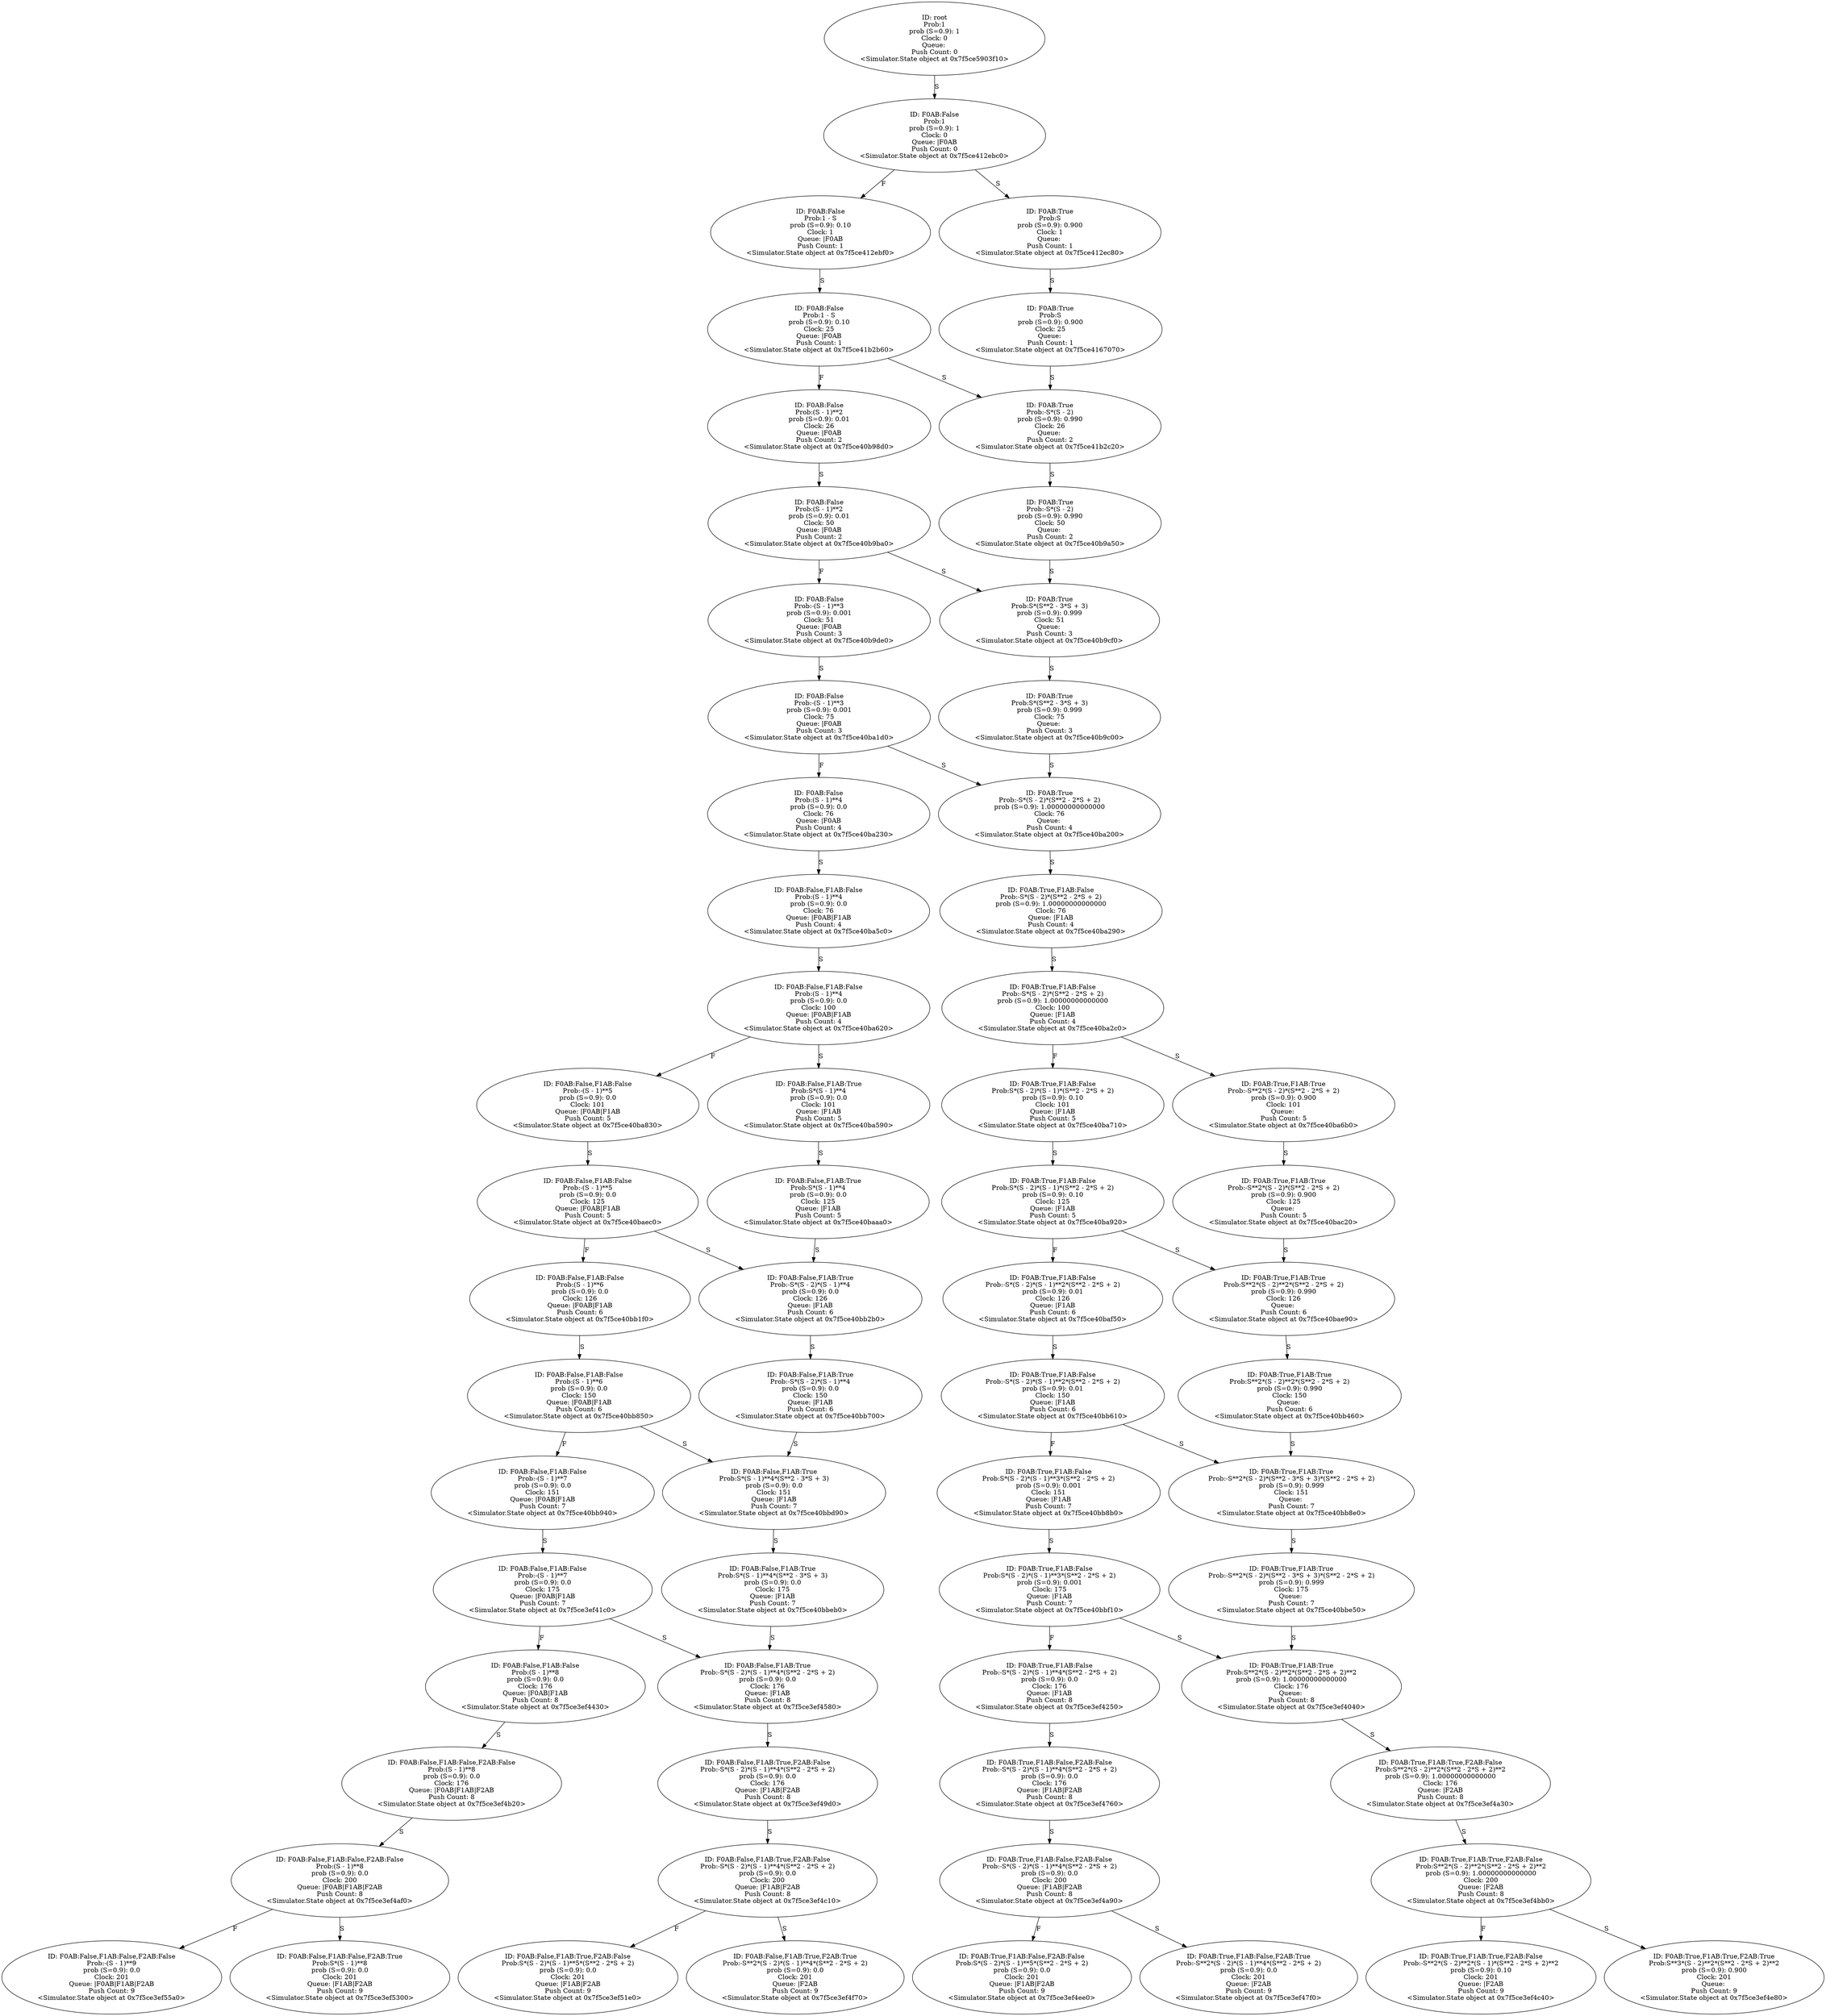digraph "./Output/./controled_frequency_S25_R100_t0_tPlus200" {
	<Simulator.State object at 0x7f5ce5903f10> [label="ID: root
Prob:1
prob (S=0.9): 1
Clock: 0
Queue: 
Push Count: 0
<Simulator.State object at 0x7f5ce5903f10>"]
	<Simulator.State object at 0x7f5ce5903f10> -> <Simulator.State object at 0x7f5ce412ebc0> [label=S]
	<Simulator.State object at 0x7f5ce412ebc0> [label="ID: F0AB:False
Prob:1
prob (S=0.9): 1
Clock: 0
Queue: |F0AB
Push Count: 0
<Simulator.State object at 0x7f5ce412ebc0>"]
	<Simulator.State object at 0x7f5ce412ebc0> -> <Simulator.State object at 0x7f5ce412ebf0> [label=F]
	<Simulator.State object at 0x7f5ce412ebc0> -> <Simulator.State object at 0x7f5ce412ec80> [label=S]
	<Simulator.State object at 0x7f5ce412ebf0> [label="ID: F0AB:False
Prob:1 - S
prob (S=0.9): 0.10
Clock: 1
Queue: |F0AB
Push Count: 1
<Simulator.State object at 0x7f5ce412ebf0>"]
	<Simulator.State object at 0x7f5ce412ebf0> -> <Simulator.State object at 0x7f5ce41b2b60> [label=S]
	<Simulator.State object at 0x7f5ce412ec80> [label="ID: F0AB:True
Prob:S
prob (S=0.9): 0.900
Clock: 1
Queue: 
Push Count: 1
<Simulator.State object at 0x7f5ce412ec80>"]
	<Simulator.State object at 0x7f5ce412ec80> -> <Simulator.State object at 0x7f5ce4167070> [label=S]
	<Simulator.State object at 0x7f5ce41b2b60> [label="ID: F0AB:False
Prob:1 - S
prob (S=0.9): 0.10
Clock: 25
Queue: |F0AB
Push Count: 1
<Simulator.State object at 0x7f5ce41b2b60>"]
	<Simulator.State object at 0x7f5ce41b2b60> -> <Simulator.State object at 0x7f5ce40b98d0> [label=F]
	<Simulator.State object at 0x7f5ce41b2b60> -> <Simulator.State object at 0x7f5ce41b2c20> [label=S]
	<Simulator.State object at 0x7f5ce4167070> [label="ID: F0AB:True
Prob:S
prob (S=0.9): 0.900
Clock: 25
Queue: 
Push Count: 1
<Simulator.State object at 0x7f5ce4167070>"]
	<Simulator.State object at 0x7f5ce4167070> -> <Simulator.State object at 0x7f5ce41b2c20> [label=S]
	<Simulator.State object at 0x7f5ce40b98d0> [label="ID: F0AB:False
Prob:(S - 1)**2
prob (S=0.9): 0.01
Clock: 26
Queue: |F0AB
Push Count: 2
<Simulator.State object at 0x7f5ce40b98d0>"]
	<Simulator.State object at 0x7f5ce40b98d0> -> <Simulator.State object at 0x7f5ce40b9ba0> [label=S]
	<Simulator.State object at 0x7f5ce41b2c20> [label="ID: F0AB:True
Prob:-S*(S - 2)
prob (S=0.9): 0.990
Clock: 26
Queue: 
Push Count: 2
<Simulator.State object at 0x7f5ce41b2c20>"]
	<Simulator.State object at 0x7f5ce41b2c20> -> <Simulator.State object at 0x7f5ce40b9a50> [label=S]
	<Simulator.State object at 0x7f5ce40b9ba0> [label="ID: F0AB:False
Prob:(S - 1)**2
prob (S=0.9): 0.01
Clock: 50
Queue: |F0AB
Push Count: 2
<Simulator.State object at 0x7f5ce40b9ba0>"]
	<Simulator.State object at 0x7f5ce40b9ba0> -> <Simulator.State object at 0x7f5ce40b9de0> [label=F]
	<Simulator.State object at 0x7f5ce40b9ba0> -> <Simulator.State object at 0x7f5ce40b9cf0> [label=S]
	<Simulator.State object at 0x7f5ce40b9a50> [label="ID: F0AB:True
Prob:-S*(S - 2)
prob (S=0.9): 0.990
Clock: 50
Queue: 
Push Count: 2
<Simulator.State object at 0x7f5ce40b9a50>"]
	<Simulator.State object at 0x7f5ce40b9a50> -> <Simulator.State object at 0x7f5ce40b9cf0> [label=S]
	<Simulator.State object at 0x7f5ce40b9de0> [label="ID: F0AB:False
Prob:-(S - 1)**3
prob (S=0.9): 0.001
Clock: 51
Queue: |F0AB
Push Count: 3
<Simulator.State object at 0x7f5ce40b9de0>"]
	<Simulator.State object at 0x7f5ce40b9de0> -> <Simulator.State object at 0x7f5ce40ba1d0> [label=S]
	<Simulator.State object at 0x7f5ce40b9cf0> [label="ID: F0AB:True
Prob:S*(S**2 - 3*S + 3)
prob (S=0.9): 0.999
Clock: 51
Queue: 
Push Count: 3
<Simulator.State object at 0x7f5ce40b9cf0>"]
	<Simulator.State object at 0x7f5ce40b9cf0> -> <Simulator.State object at 0x7f5ce40b9c00> [label=S]
	<Simulator.State object at 0x7f5ce40ba1d0> [label="ID: F0AB:False
Prob:-(S - 1)**3
prob (S=0.9): 0.001
Clock: 75
Queue: |F0AB
Push Count: 3
<Simulator.State object at 0x7f5ce40ba1d0>"]
	<Simulator.State object at 0x7f5ce40ba1d0> -> <Simulator.State object at 0x7f5ce40ba230> [label=F]
	<Simulator.State object at 0x7f5ce40ba1d0> -> <Simulator.State object at 0x7f5ce40ba200> [label=S]
	<Simulator.State object at 0x7f5ce40b9c00> [label="ID: F0AB:True
Prob:S*(S**2 - 3*S + 3)
prob (S=0.9): 0.999
Clock: 75
Queue: 
Push Count: 3
<Simulator.State object at 0x7f5ce40b9c00>"]
	<Simulator.State object at 0x7f5ce40b9c00> -> <Simulator.State object at 0x7f5ce40ba200> [label=S]
	<Simulator.State object at 0x7f5ce40ba230> [label="ID: F0AB:False
Prob:(S - 1)**4
prob (S=0.9): 0.0
Clock: 76
Queue: |F0AB
Push Count: 4
<Simulator.State object at 0x7f5ce40ba230>"]
	<Simulator.State object at 0x7f5ce40ba230> -> <Simulator.State object at 0x7f5ce40ba5c0> [label=S]
	<Simulator.State object at 0x7f5ce40ba200> [label="ID: F0AB:True
Prob:-S*(S - 2)*(S**2 - 2*S + 2)
prob (S=0.9): 1.00000000000000
Clock: 76
Queue: 
Push Count: 4
<Simulator.State object at 0x7f5ce40ba200>"]
	<Simulator.State object at 0x7f5ce40ba200> -> <Simulator.State object at 0x7f5ce40ba290> [label=S]
	<Simulator.State object at 0x7f5ce40ba5c0> [label="ID: F0AB:False,F1AB:False
Prob:(S - 1)**4
prob (S=0.9): 0.0
Clock: 76
Queue: |F0AB|F1AB
Push Count: 4
<Simulator.State object at 0x7f5ce40ba5c0>"]
	<Simulator.State object at 0x7f5ce40ba5c0> -> <Simulator.State object at 0x7f5ce40ba620> [label=S]
	<Simulator.State object at 0x7f5ce40ba290> [label="ID: F0AB:True,F1AB:False
Prob:-S*(S - 2)*(S**2 - 2*S + 2)
prob (S=0.9): 1.00000000000000
Clock: 76
Queue: |F1AB
Push Count: 4
<Simulator.State object at 0x7f5ce40ba290>"]
	<Simulator.State object at 0x7f5ce40ba290> -> <Simulator.State object at 0x7f5ce40ba2c0> [label=S]
	<Simulator.State object at 0x7f5ce40ba620> [label="ID: F0AB:False,F1AB:False
Prob:(S - 1)**4
prob (S=0.9): 0.0
Clock: 100
Queue: |F0AB|F1AB
Push Count: 4
<Simulator.State object at 0x7f5ce40ba620>"]
	<Simulator.State object at 0x7f5ce40ba620> -> <Simulator.State object at 0x7f5ce40ba830> [label=F]
	<Simulator.State object at 0x7f5ce40ba620> -> <Simulator.State object at 0x7f5ce40ba590> [label=S]
	<Simulator.State object at 0x7f5ce40ba2c0> [label="ID: F0AB:True,F1AB:False
Prob:-S*(S - 2)*(S**2 - 2*S + 2)
prob (S=0.9): 1.00000000000000
Clock: 100
Queue: |F1AB
Push Count: 4
<Simulator.State object at 0x7f5ce40ba2c0>"]
	<Simulator.State object at 0x7f5ce40ba2c0> -> <Simulator.State object at 0x7f5ce40ba710> [label=F]
	<Simulator.State object at 0x7f5ce40ba2c0> -> <Simulator.State object at 0x7f5ce40ba6b0> [label=S]
	<Simulator.State object at 0x7f5ce40ba830> [label="ID: F0AB:False,F1AB:False
Prob:-(S - 1)**5
prob (S=0.9): 0.0
Clock: 101
Queue: |F0AB|F1AB
Push Count: 5
<Simulator.State object at 0x7f5ce40ba830>"]
	<Simulator.State object at 0x7f5ce40ba830> -> <Simulator.State object at 0x7f5ce40baec0> [label=S]
	<Simulator.State object at 0x7f5ce40ba590> [label="ID: F0AB:False,F1AB:True
Prob:S*(S - 1)**4
prob (S=0.9): 0.0
Clock: 101
Queue: |F1AB
Push Count: 5
<Simulator.State object at 0x7f5ce40ba590>"]
	<Simulator.State object at 0x7f5ce40ba590> -> <Simulator.State object at 0x7f5ce40baaa0> [label=S]
	<Simulator.State object at 0x7f5ce40ba710> [label="ID: F0AB:True,F1AB:False
Prob:S*(S - 2)*(S - 1)*(S**2 - 2*S + 2)
prob (S=0.9): 0.10
Clock: 101
Queue: |F1AB
Push Count: 5
<Simulator.State object at 0x7f5ce40ba710>"]
	<Simulator.State object at 0x7f5ce40ba710> -> <Simulator.State object at 0x7f5ce40ba920> [label=S]
	<Simulator.State object at 0x7f5ce40ba6b0> [label="ID: F0AB:True,F1AB:True
Prob:-S**2*(S - 2)*(S**2 - 2*S + 2)
prob (S=0.9): 0.900
Clock: 101
Queue: 
Push Count: 5
<Simulator.State object at 0x7f5ce40ba6b0>"]
	<Simulator.State object at 0x7f5ce40ba6b0> -> <Simulator.State object at 0x7f5ce40bac20> [label=S]
	<Simulator.State object at 0x7f5ce40baec0> [label="ID: F0AB:False,F1AB:False
Prob:-(S - 1)**5
prob (S=0.9): 0.0
Clock: 125
Queue: |F0AB|F1AB
Push Count: 5
<Simulator.State object at 0x7f5ce40baec0>"]
	<Simulator.State object at 0x7f5ce40baec0> -> <Simulator.State object at 0x7f5ce40bb1f0> [label=F]
	<Simulator.State object at 0x7f5ce40baec0> -> <Simulator.State object at 0x7f5ce40bb2b0> [label=S]
	<Simulator.State object at 0x7f5ce40baaa0> [label="ID: F0AB:False,F1AB:True
Prob:S*(S - 1)**4
prob (S=0.9): 0.0
Clock: 125
Queue: |F1AB
Push Count: 5
<Simulator.State object at 0x7f5ce40baaa0>"]
	<Simulator.State object at 0x7f5ce40baaa0> -> <Simulator.State object at 0x7f5ce40bb2b0> [label=S]
	<Simulator.State object at 0x7f5ce40ba920> [label="ID: F0AB:True,F1AB:False
Prob:S*(S - 2)*(S - 1)*(S**2 - 2*S + 2)
prob (S=0.9): 0.10
Clock: 125
Queue: |F1AB
Push Count: 5
<Simulator.State object at 0x7f5ce40ba920>"]
	<Simulator.State object at 0x7f5ce40ba920> -> <Simulator.State object at 0x7f5ce40baf50> [label=F]
	<Simulator.State object at 0x7f5ce40ba920> -> <Simulator.State object at 0x7f5ce40bae90> [label=S]
	<Simulator.State object at 0x7f5ce40bac20> [label="ID: F0AB:True,F1AB:True
Prob:-S**2*(S - 2)*(S**2 - 2*S + 2)
prob (S=0.9): 0.900
Clock: 125
Queue: 
Push Count: 5
<Simulator.State object at 0x7f5ce40bac20>"]
	<Simulator.State object at 0x7f5ce40bac20> -> <Simulator.State object at 0x7f5ce40bae90> [label=S]
	<Simulator.State object at 0x7f5ce40bb1f0> [label="ID: F0AB:False,F1AB:False
Prob:(S - 1)**6
prob (S=0.9): 0.0
Clock: 126
Queue: |F0AB|F1AB
Push Count: 6
<Simulator.State object at 0x7f5ce40bb1f0>"]
	<Simulator.State object at 0x7f5ce40bb1f0> -> <Simulator.State object at 0x7f5ce40bb850> [label=S]
	<Simulator.State object at 0x7f5ce40bb2b0> [label="ID: F0AB:False,F1AB:True
Prob:-S*(S - 2)*(S - 1)**4
prob (S=0.9): 0.0
Clock: 126
Queue: |F1AB
Push Count: 6
<Simulator.State object at 0x7f5ce40bb2b0>"]
	<Simulator.State object at 0x7f5ce40bb2b0> -> <Simulator.State object at 0x7f5ce40bb700> [label=S]
	<Simulator.State object at 0x7f5ce40baf50> [label="ID: F0AB:True,F1AB:False
Prob:-S*(S - 2)*(S - 1)**2*(S**2 - 2*S + 2)
prob (S=0.9): 0.01
Clock: 126
Queue: |F1AB
Push Count: 6
<Simulator.State object at 0x7f5ce40baf50>"]
	<Simulator.State object at 0x7f5ce40baf50> -> <Simulator.State object at 0x7f5ce40bb610> [label=S]
	<Simulator.State object at 0x7f5ce40bae90> [label="ID: F0AB:True,F1AB:True
Prob:S**2*(S - 2)**2*(S**2 - 2*S + 2)
prob (S=0.9): 0.990
Clock: 126
Queue: 
Push Count: 6
<Simulator.State object at 0x7f5ce40bae90>"]
	<Simulator.State object at 0x7f5ce40bae90> -> <Simulator.State object at 0x7f5ce40bb460> [label=S]
	<Simulator.State object at 0x7f5ce40bb850> [label="ID: F0AB:False,F1AB:False
Prob:(S - 1)**6
prob (S=0.9): 0.0
Clock: 150
Queue: |F0AB|F1AB
Push Count: 6
<Simulator.State object at 0x7f5ce40bb850>"]
	<Simulator.State object at 0x7f5ce40bb850> -> <Simulator.State object at 0x7f5ce40bb940> [label=F]
	<Simulator.State object at 0x7f5ce40bb850> -> <Simulator.State object at 0x7f5ce40bbd90> [label=S]
	<Simulator.State object at 0x7f5ce40bb700> [label="ID: F0AB:False,F1AB:True
Prob:-S*(S - 2)*(S - 1)**4
prob (S=0.9): 0.0
Clock: 150
Queue: |F1AB
Push Count: 6
<Simulator.State object at 0x7f5ce40bb700>"]
	<Simulator.State object at 0x7f5ce40bb700> -> <Simulator.State object at 0x7f5ce40bbd90> [label=S]
	<Simulator.State object at 0x7f5ce40bb610> [label="ID: F0AB:True,F1AB:False
Prob:-S*(S - 2)*(S - 1)**2*(S**2 - 2*S + 2)
prob (S=0.9): 0.01
Clock: 150
Queue: |F1AB
Push Count: 6
<Simulator.State object at 0x7f5ce40bb610>"]
	<Simulator.State object at 0x7f5ce40bb610> -> <Simulator.State object at 0x7f5ce40bb8b0> [label=F]
	<Simulator.State object at 0x7f5ce40bb610> -> <Simulator.State object at 0x7f5ce40bb8e0> [label=S]
	<Simulator.State object at 0x7f5ce40bb460> [label="ID: F0AB:True,F1AB:True
Prob:S**2*(S - 2)**2*(S**2 - 2*S + 2)
prob (S=0.9): 0.990
Clock: 150
Queue: 
Push Count: 6
<Simulator.State object at 0x7f5ce40bb460>"]
	<Simulator.State object at 0x7f5ce40bb460> -> <Simulator.State object at 0x7f5ce40bb8e0> [label=S]
	<Simulator.State object at 0x7f5ce40bb940> [label="ID: F0AB:False,F1AB:False
Prob:-(S - 1)**7
prob (S=0.9): 0.0
Clock: 151
Queue: |F0AB|F1AB
Push Count: 7
<Simulator.State object at 0x7f5ce40bb940>"]
	<Simulator.State object at 0x7f5ce40bb940> -> <Simulator.State object at 0x7f5ce3ef41c0> [label=S]
	<Simulator.State object at 0x7f5ce40bbd90> [label="ID: F0AB:False,F1AB:True
Prob:S*(S - 1)**4*(S**2 - 3*S + 3)
prob (S=0.9): 0.0
Clock: 151
Queue: |F1AB
Push Count: 7
<Simulator.State object at 0x7f5ce40bbd90>"]
	<Simulator.State object at 0x7f5ce40bbd90> -> <Simulator.State object at 0x7f5ce40bbeb0> [label=S]
	<Simulator.State object at 0x7f5ce40bb8b0> [label="ID: F0AB:True,F1AB:False
Prob:S*(S - 2)*(S - 1)**3*(S**2 - 2*S + 2)
prob (S=0.9): 0.001
Clock: 151
Queue: |F1AB
Push Count: 7
<Simulator.State object at 0x7f5ce40bb8b0>"]
	<Simulator.State object at 0x7f5ce40bb8b0> -> <Simulator.State object at 0x7f5ce40bbf10> [label=S]
	<Simulator.State object at 0x7f5ce40bb8e0> [label="ID: F0AB:True,F1AB:True
Prob:-S**2*(S - 2)*(S**2 - 3*S + 3)*(S**2 - 2*S + 2)
prob (S=0.9): 0.999
Clock: 151
Queue: 
Push Count: 7
<Simulator.State object at 0x7f5ce40bb8e0>"]
	<Simulator.State object at 0x7f5ce40bb8e0> -> <Simulator.State object at 0x7f5ce40bbe50> [label=S]
	<Simulator.State object at 0x7f5ce3ef41c0> [label="ID: F0AB:False,F1AB:False
Prob:-(S - 1)**7
prob (S=0.9): 0.0
Clock: 175
Queue: |F0AB|F1AB
Push Count: 7
<Simulator.State object at 0x7f5ce3ef41c0>"]
	<Simulator.State object at 0x7f5ce3ef41c0> -> <Simulator.State object at 0x7f5ce3ef4430> [label=F]
	<Simulator.State object at 0x7f5ce3ef41c0> -> <Simulator.State object at 0x7f5ce3ef4580> [label=S]
	<Simulator.State object at 0x7f5ce40bbeb0> [label="ID: F0AB:False,F1AB:True
Prob:S*(S - 1)**4*(S**2 - 3*S + 3)
prob (S=0.9): 0.0
Clock: 175
Queue: |F1AB
Push Count: 7
<Simulator.State object at 0x7f5ce40bbeb0>"]
	<Simulator.State object at 0x7f5ce40bbeb0> -> <Simulator.State object at 0x7f5ce3ef4580> [label=S]
	<Simulator.State object at 0x7f5ce40bbf10> [label="ID: F0AB:True,F1AB:False
Prob:S*(S - 2)*(S - 1)**3*(S**2 - 2*S + 2)
prob (S=0.9): 0.001
Clock: 175
Queue: |F1AB
Push Count: 7
<Simulator.State object at 0x7f5ce40bbf10>"]
	<Simulator.State object at 0x7f5ce40bbf10> -> <Simulator.State object at 0x7f5ce3ef4250> [label=F]
	<Simulator.State object at 0x7f5ce40bbf10> -> <Simulator.State object at 0x7f5ce3ef4040> [label=S]
	<Simulator.State object at 0x7f5ce40bbe50> [label="ID: F0AB:True,F1AB:True
Prob:-S**2*(S - 2)*(S**2 - 3*S + 3)*(S**2 - 2*S + 2)
prob (S=0.9): 0.999
Clock: 175
Queue: 
Push Count: 7
<Simulator.State object at 0x7f5ce40bbe50>"]
	<Simulator.State object at 0x7f5ce40bbe50> -> <Simulator.State object at 0x7f5ce3ef4040> [label=S]
	<Simulator.State object at 0x7f5ce3ef4430> [label="ID: F0AB:False,F1AB:False
Prob:(S - 1)**8
prob (S=0.9): 0.0
Clock: 176
Queue: |F0AB|F1AB
Push Count: 8
<Simulator.State object at 0x7f5ce3ef4430>"]
	<Simulator.State object at 0x7f5ce3ef4430> -> <Simulator.State object at 0x7f5ce3ef4b20> [label=S]
	<Simulator.State object at 0x7f5ce3ef4580> [label="ID: F0AB:False,F1AB:True
Prob:-S*(S - 2)*(S - 1)**4*(S**2 - 2*S + 2)
prob (S=0.9): 0.0
Clock: 176
Queue: |F1AB
Push Count: 8
<Simulator.State object at 0x7f5ce3ef4580>"]
	<Simulator.State object at 0x7f5ce3ef4580> -> <Simulator.State object at 0x7f5ce3ef49d0> [label=S]
	<Simulator.State object at 0x7f5ce3ef4250> [label="ID: F0AB:True,F1AB:False
Prob:-S*(S - 2)*(S - 1)**4*(S**2 - 2*S + 2)
prob (S=0.9): 0.0
Clock: 176
Queue: |F1AB
Push Count: 8
<Simulator.State object at 0x7f5ce3ef4250>"]
	<Simulator.State object at 0x7f5ce3ef4250> -> <Simulator.State object at 0x7f5ce3ef4760> [label=S]
	<Simulator.State object at 0x7f5ce3ef4040> [label="ID: F0AB:True,F1AB:True
Prob:S**2*(S - 2)**2*(S**2 - 2*S + 2)**2
prob (S=0.9): 1.00000000000000
Clock: 176
Queue: 
Push Count: 8
<Simulator.State object at 0x7f5ce3ef4040>"]
	<Simulator.State object at 0x7f5ce3ef4040> -> <Simulator.State object at 0x7f5ce3ef4a30> [label=S]
	<Simulator.State object at 0x7f5ce3ef4b20> [label="ID: F0AB:False,F1AB:False,F2AB:False
Prob:(S - 1)**8
prob (S=0.9): 0.0
Clock: 176
Queue: |F0AB|F1AB|F2AB
Push Count: 8
<Simulator.State object at 0x7f5ce3ef4b20>"]
	<Simulator.State object at 0x7f5ce3ef4b20> -> <Simulator.State object at 0x7f5ce3ef4af0> [label=S]
	<Simulator.State object at 0x7f5ce3ef49d0> [label="ID: F0AB:False,F1AB:True,F2AB:False
Prob:-S*(S - 2)*(S - 1)**4*(S**2 - 2*S + 2)
prob (S=0.9): 0.0
Clock: 176
Queue: |F1AB|F2AB
Push Count: 8
<Simulator.State object at 0x7f5ce3ef49d0>"]
	<Simulator.State object at 0x7f5ce3ef49d0> -> <Simulator.State object at 0x7f5ce3ef4c10> [label=S]
	<Simulator.State object at 0x7f5ce3ef4760> [label="ID: F0AB:True,F1AB:False,F2AB:False
Prob:-S*(S - 2)*(S - 1)**4*(S**2 - 2*S + 2)
prob (S=0.9): 0.0
Clock: 176
Queue: |F1AB|F2AB
Push Count: 8
<Simulator.State object at 0x7f5ce3ef4760>"]
	<Simulator.State object at 0x7f5ce3ef4760> -> <Simulator.State object at 0x7f5ce3ef4a90> [label=S]
	<Simulator.State object at 0x7f5ce3ef4a30> [label="ID: F0AB:True,F1AB:True,F2AB:False
Prob:S**2*(S - 2)**2*(S**2 - 2*S + 2)**2
prob (S=0.9): 1.00000000000000
Clock: 176
Queue: |F2AB
Push Count: 8
<Simulator.State object at 0x7f5ce3ef4a30>"]
	<Simulator.State object at 0x7f5ce3ef4a30> -> <Simulator.State object at 0x7f5ce3ef4bb0> [label=S]
	<Simulator.State object at 0x7f5ce3ef4af0> [label="ID: F0AB:False,F1AB:False,F2AB:False
Prob:(S - 1)**8
prob (S=0.9): 0.0
Clock: 200
Queue: |F0AB|F1AB|F2AB
Push Count: 8
<Simulator.State object at 0x7f5ce3ef4af0>"]
	<Simulator.State object at 0x7f5ce3ef4af0> -> <Simulator.State object at 0x7f5ce3ef55a0> [label=F]
	<Simulator.State object at 0x7f5ce3ef4af0> -> <Simulator.State object at 0x7f5ce3ef5300> [label=S]
	<Simulator.State object at 0x7f5ce3ef4c10> [label="ID: F0AB:False,F1AB:True,F2AB:False
Prob:-S*(S - 2)*(S - 1)**4*(S**2 - 2*S + 2)
prob (S=0.9): 0.0
Clock: 200
Queue: |F1AB|F2AB
Push Count: 8
<Simulator.State object at 0x7f5ce3ef4c10>"]
	<Simulator.State object at 0x7f5ce3ef4c10> -> <Simulator.State object at 0x7f5ce3ef51e0> [label=F]
	<Simulator.State object at 0x7f5ce3ef4c10> -> <Simulator.State object at 0x7f5ce3ef4f70> [label=S]
	<Simulator.State object at 0x7f5ce3ef4a90> [label="ID: F0AB:True,F1AB:False,F2AB:False
Prob:-S*(S - 2)*(S - 1)**4*(S**2 - 2*S + 2)
prob (S=0.9): 0.0
Clock: 200
Queue: |F1AB|F2AB
Push Count: 8
<Simulator.State object at 0x7f5ce3ef4a90>"]
	<Simulator.State object at 0x7f5ce3ef4a90> -> <Simulator.State object at 0x7f5ce3ef4ee0> [label=F]
	<Simulator.State object at 0x7f5ce3ef4a90> -> <Simulator.State object at 0x7f5ce3ef47f0> [label=S]
	<Simulator.State object at 0x7f5ce3ef4bb0> [label="ID: F0AB:True,F1AB:True,F2AB:False
Prob:S**2*(S - 2)**2*(S**2 - 2*S + 2)**2
prob (S=0.9): 1.00000000000000
Clock: 200
Queue: |F2AB
Push Count: 8
<Simulator.State object at 0x7f5ce3ef4bb0>"]
	<Simulator.State object at 0x7f5ce3ef4bb0> -> <Simulator.State object at 0x7f5ce3ef4c40> [label=F]
	<Simulator.State object at 0x7f5ce3ef4bb0> -> <Simulator.State object at 0x7f5ce3ef4e80> [label=S]
	<Simulator.State object at 0x7f5ce3ef55a0> [label="ID: F0AB:False,F1AB:False,F2AB:False
Prob:-(S - 1)**9
prob (S=0.9): 0.0
Clock: 201
Queue: |F0AB|F1AB|F2AB
Push Count: 9
<Simulator.State object at 0x7f5ce3ef55a0>"]
	<Simulator.State object at 0x7f5ce3ef5300> [label="ID: F0AB:False,F1AB:False,F2AB:True
Prob:S*(S - 1)**8
prob (S=0.9): 0.0
Clock: 201
Queue: |F1AB|F2AB
Push Count: 9
<Simulator.State object at 0x7f5ce3ef5300>"]
	<Simulator.State object at 0x7f5ce3ef51e0> [label="ID: F0AB:False,F1AB:True,F2AB:False
Prob:S*(S - 2)*(S - 1)**5*(S**2 - 2*S + 2)
prob (S=0.9): 0.0
Clock: 201
Queue: |F1AB|F2AB
Push Count: 9
<Simulator.State object at 0x7f5ce3ef51e0>"]
	<Simulator.State object at 0x7f5ce3ef4f70> [label="ID: F0AB:False,F1AB:True,F2AB:True
Prob:-S**2*(S - 2)*(S - 1)**4*(S**2 - 2*S + 2)
prob (S=0.9): 0.0
Clock: 201
Queue: |F2AB
Push Count: 9
<Simulator.State object at 0x7f5ce3ef4f70>"]
	<Simulator.State object at 0x7f5ce3ef4ee0> [label="ID: F0AB:True,F1AB:False,F2AB:False
Prob:S*(S - 2)*(S - 1)**5*(S**2 - 2*S + 2)
prob (S=0.9): 0.0
Clock: 201
Queue: |F1AB|F2AB
Push Count: 9
<Simulator.State object at 0x7f5ce3ef4ee0>"]
	<Simulator.State object at 0x7f5ce3ef47f0> [label="ID: F0AB:True,F1AB:False,F2AB:True
Prob:-S**2*(S - 2)*(S - 1)**4*(S**2 - 2*S + 2)
prob (S=0.9): 0.0
Clock: 201
Queue: |F2AB
Push Count: 9
<Simulator.State object at 0x7f5ce3ef47f0>"]
	<Simulator.State object at 0x7f5ce3ef4c40> [label="ID: F0AB:True,F1AB:True,F2AB:False
Prob:-S**2*(S - 2)**2*(S - 1)*(S**2 - 2*S + 2)**2
prob (S=0.9): 0.10
Clock: 201
Queue: |F2AB
Push Count: 9
<Simulator.State object at 0x7f5ce3ef4c40>"]
	<Simulator.State object at 0x7f5ce3ef4e80> [label="ID: F0AB:True,F1AB:True,F2AB:True
Prob:S**3*(S - 2)**2*(S**2 - 2*S + 2)**2
prob (S=0.9): 0.900
Clock: 201
Queue: 
Push Count: 9
<Simulator.State object at 0x7f5ce3ef4e80>"]
}
